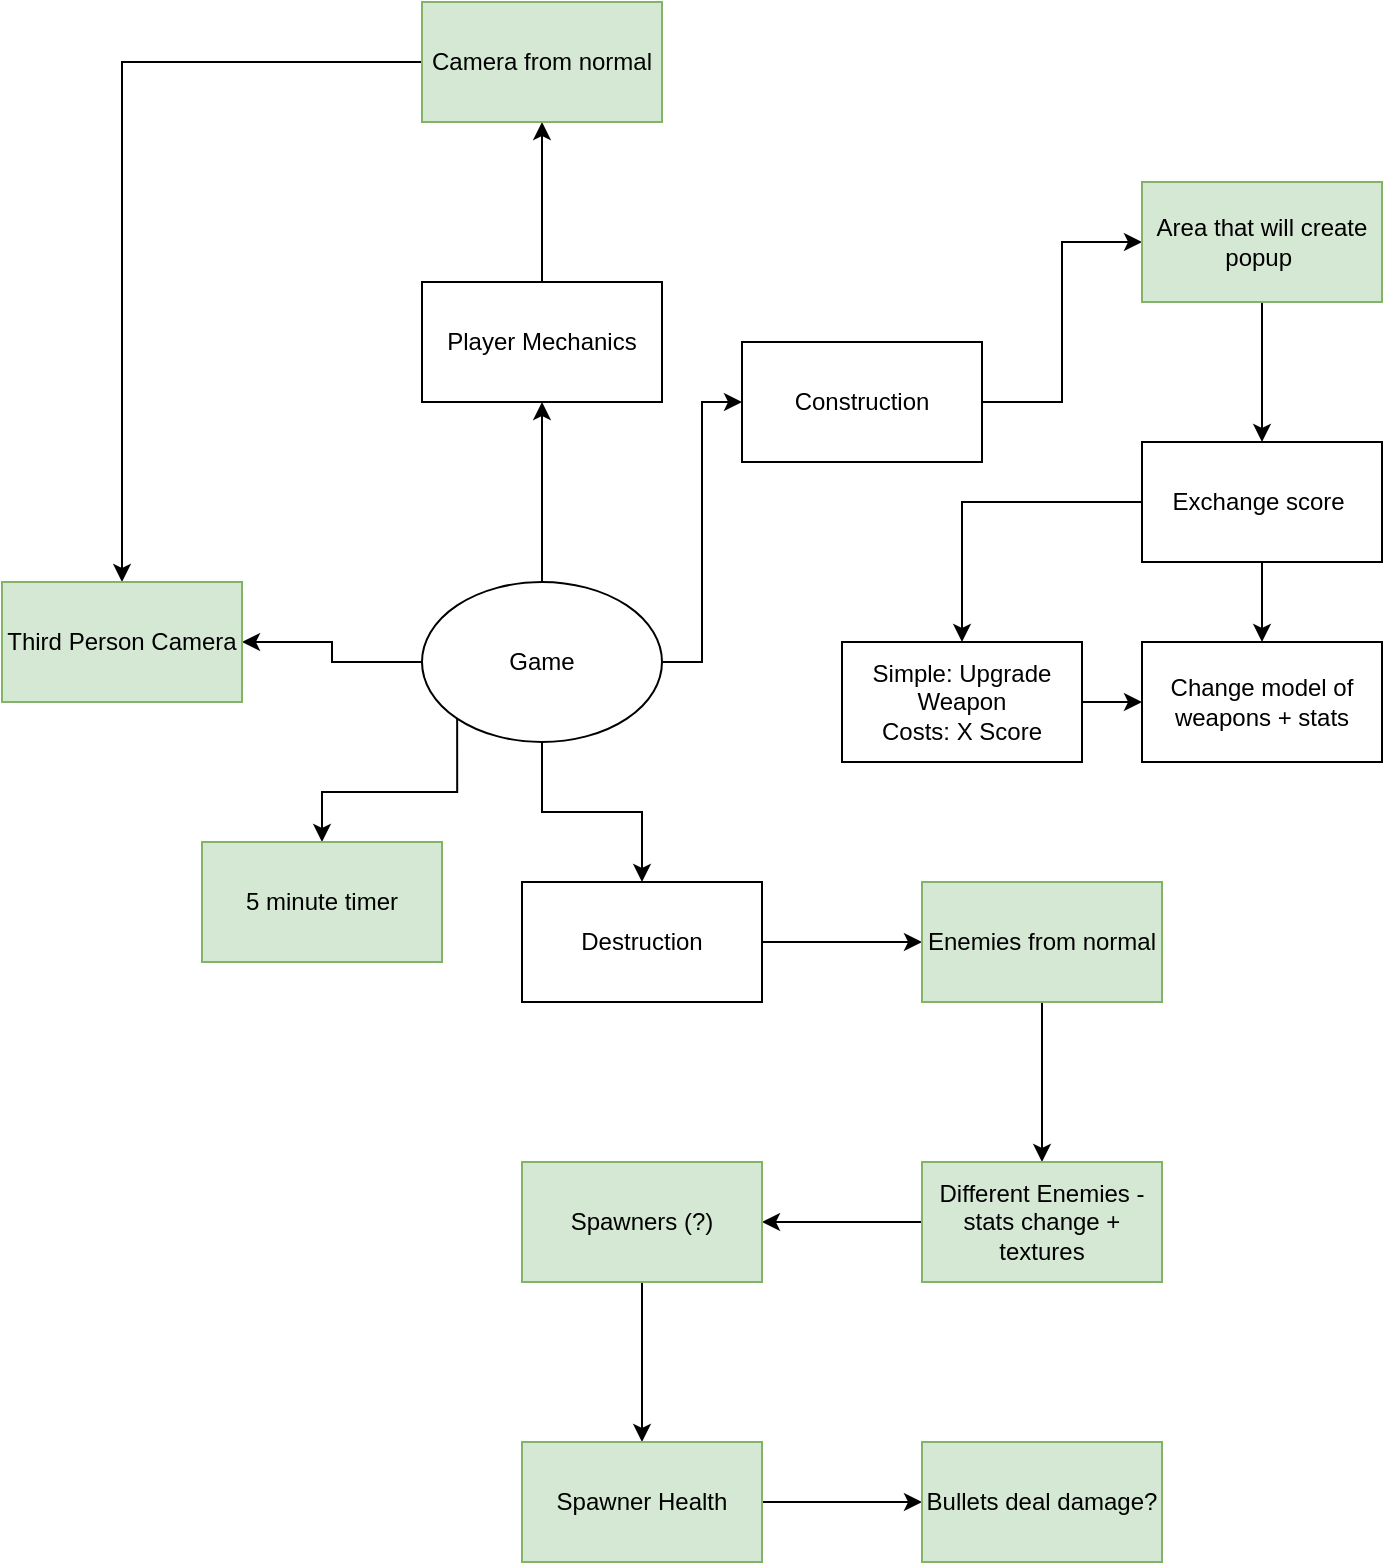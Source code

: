 <mxfile version="20.8.16" type="device"><diagram id="kcmYx8jYG1bQjOmmWPQF" name="Page-1"><mxGraphModel dx="1137" dy="614" grid="1" gridSize="10" guides="1" tooltips="1" connect="1" arrows="1" fold="1" page="1" pageScale="1" pageWidth="827" pageHeight="1169" math="0" shadow="0"><root><mxCell id="0"/><mxCell id="1" parent="0"/><mxCell id="ULhdNvaB751RERzAlYHW-3" value="" style="edgeStyle=orthogonalEdgeStyle;rounded=0;orthogonalLoop=1;jettySize=auto;html=1;" parent="1" source="ULhdNvaB751RERzAlYHW-1" target="ULhdNvaB751RERzAlYHW-2" edge="1"><mxGeometry relative="1" as="geometry"/></mxCell><mxCell id="ULhdNvaB751RERzAlYHW-8" style="edgeStyle=orthogonalEdgeStyle;rounded=0;orthogonalLoop=1;jettySize=auto;html=1;entryX=0;entryY=0.5;entryDx=0;entryDy=0;" parent="1" source="ULhdNvaB751RERzAlYHW-1" target="ULhdNvaB751RERzAlYHW-7" edge="1"><mxGeometry relative="1" as="geometry"/></mxCell><mxCell id="ULhdNvaB751RERzAlYHW-12" style="edgeStyle=orthogonalEdgeStyle;rounded=0;orthogonalLoop=1;jettySize=auto;html=1;entryX=0.5;entryY=0;entryDx=0;entryDy=0;" parent="1" source="ULhdNvaB751RERzAlYHW-1" target="ULhdNvaB751RERzAlYHW-11" edge="1"><mxGeometry relative="1" as="geometry"/></mxCell><mxCell id="ULhdNvaB751RERzAlYHW-20" style="edgeStyle=orthogonalEdgeStyle;rounded=0;orthogonalLoop=1;jettySize=auto;html=1;" parent="1" source="ULhdNvaB751RERzAlYHW-1" target="ULhdNvaB751RERzAlYHW-19" edge="1"><mxGeometry relative="1" as="geometry"/></mxCell><mxCell id="4uJZ2FgU7lcf-rftahWC-5" style="edgeStyle=orthogonalEdgeStyle;rounded=0;orthogonalLoop=1;jettySize=auto;html=1;exitX=0;exitY=1;exitDx=0;exitDy=0;entryX=0.5;entryY=0;entryDx=0;entryDy=0;" parent="1" source="ULhdNvaB751RERzAlYHW-1" target="4uJZ2FgU7lcf-rftahWC-6" edge="1"><mxGeometry relative="1" as="geometry"><mxPoint x="320" y="400" as="targetPoint"/></mxGeometry></mxCell><mxCell id="ULhdNvaB751RERzAlYHW-1" value="Game" style="ellipse;whiteSpace=wrap;html=1;" parent="1" vertex="1"><mxGeometry x="340" y="290" width="120" height="80" as="geometry"/></mxCell><mxCell id="ULhdNvaB751RERzAlYHW-5" value="" style="edgeStyle=orthogonalEdgeStyle;rounded=0;orthogonalLoop=1;jettySize=auto;html=1;" parent="1" source="ULhdNvaB751RERzAlYHW-2" target="ULhdNvaB751RERzAlYHW-4" edge="1"><mxGeometry relative="1" as="geometry"/></mxCell><mxCell id="ULhdNvaB751RERzAlYHW-2" value="Player Mechanics" style="whiteSpace=wrap;html=1;" parent="1" vertex="1"><mxGeometry x="340" y="140" width="120" height="60" as="geometry"/></mxCell><mxCell id="ULhdNvaB751RERzAlYHW-21" style="edgeStyle=orthogonalEdgeStyle;rounded=0;orthogonalLoop=1;jettySize=auto;html=1;entryX=0.5;entryY=0;entryDx=0;entryDy=0;" parent="1" source="ULhdNvaB751RERzAlYHW-4" target="ULhdNvaB751RERzAlYHW-19" edge="1"><mxGeometry relative="1" as="geometry"/></mxCell><mxCell id="ULhdNvaB751RERzAlYHW-4" value="Camera from normal" style="whiteSpace=wrap;html=1;fillColor=#d5e8d4;strokeColor=#82b366;" parent="1" vertex="1"><mxGeometry x="340" width="120" height="60" as="geometry"/></mxCell><mxCell id="us8nBm6nISJTEuSbVuPx-1" style="edgeStyle=orthogonalEdgeStyle;rounded=0;orthogonalLoop=1;jettySize=auto;html=1;entryX=0;entryY=0.5;entryDx=0;entryDy=0;" edge="1" parent="1" source="ULhdNvaB751RERzAlYHW-7" target="ULhdNvaB751RERzAlYHW-17"><mxGeometry relative="1" as="geometry"/></mxCell><mxCell id="ULhdNvaB751RERzAlYHW-7" value="Construction" style="whiteSpace=wrap;html=1;" parent="1" vertex="1"><mxGeometry x="500" y="170" width="120" height="60" as="geometry"/></mxCell><mxCell id="ULhdNvaB751RERzAlYHW-9" value="Change model of weapons + stats" style="whiteSpace=wrap;html=1;" parent="1" vertex="1"><mxGeometry x="700" y="320" width="120" height="60" as="geometry"/></mxCell><mxCell id="ULhdNvaB751RERzAlYHW-14" value="" style="edgeStyle=orthogonalEdgeStyle;rounded=0;orthogonalLoop=1;jettySize=auto;html=1;" parent="1" source="ULhdNvaB751RERzAlYHW-11" target="ULhdNvaB751RERzAlYHW-13" edge="1"><mxGeometry relative="1" as="geometry"/></mxCell><mxCell id="ULhdNvaB751RERzAlYHW-11" value="Destruction" style="whiteSpace=wrap;html=1;" parent="1" vertex="1"><mxGeometry x="390" y="440" width="120" height="60" as="geometry"/></mxCell><mxCell id="4uJZ2FgU7lcf-rftahWC-2" value="" style="edgeStyle=orthogonalEdgeStyle;rounded=0;orthogonalLoop=1;jettySize=auto;html=1;" parent="1" source="ULhdNvaB751RERzAlYHW-13" target="4uJZ2FgU7lcf-rftahWC-1" edge="1"><mxGeometry relative="1" as="geometry"/></mxCell><mxCell id="ULhdNvaB751RERzAlYHW-13" value="Enemies from normal" style="whiteSpace=wrap;html=1;fillColor=#d5e8d4;strokeColor=#82b366;" parent="1" vertex="1"><mxGeometry x="590" y="440" width="120" height="60" as="geometry"/></mxCell><mxCell id="us8nBm6nISJTEuSbVuPx-4" value="" style="edgeStyle=orthogonalEdgeStyle;rounded=0;orthogonalLoop=1;jettySize=auto;html=1;" edge="1" parent="1" source="ULhdNvaB751RERzAlYHW-15" target="ULhdNvaB751RERzAlYHW-9"><mxGeometry relative="1" as="geometry"/></mxCell><mxCell id="us8nBm6nISJTEuSbVuPx-6" value="" style="edgeStyle=orthogonalEdgeStyle;rounded=0;orthogonalLoop=1;jettySize=auto;html=1;" edge="1" parent="1" source="ULhdNvaB751RERzAlYHW-15" target="us8nBm6nISJTEuSbVuPx-5"><mxGeometry relative="1" as="geometry"/></mxCell><mxCell id="ULhdNvaB751RERzAlYHW-15" value="Exchange score&amp;nbsp;" style="whiteSpace=wrap;html=1;" parent="1" vertex="1"><mxGeometry x="700" y="220" width="120" height="60" as="geometry"/></mxCell><mxCell id="us8nBm6nISJTEuSbVuPx-2" style="edgeStyle=orthogonalEdgeStyle;rounded=0;orthogonalLoop=1;jettySize=auto;html=1;entryX=0.5;entryY=0;entryDx=0;entryDy=0;" edge="1" parent="1" source="ULhdNvaB751RERzAlYHW-17" target="ULhdNvaB751RERzAlYHW-15"><mxGeometry relative="1" as="geometry"/></mxCell><mxCell id="ULhdNvaB751RERzAlYHW-17" value="Area that will create popup&amp;nbsp;" style="whiteSpace=wrap;html=1;fillColor=#d5e8d4;strokeColor=#82b366;" parent="1" vertex="1"><mxGeometry x="700" y="90" width="120" height="60" as="geometry"/></mxCell><mxCell id="ULhdNvaB751RERzAlYHW-19" value="Third Person Camera" style="whiteSpace=wrap;html=1;fillColor=#d5e8d4;strokeColor=#82b366;" parent="1" vertex="1"><mxGeometry x="130" y="290" width="120" height="60" as="geometry"/></mxCell><mxCell id="4uJZ2FgU7lcf-rftahWC-4" value="" style="edgeStyle=orthogonalEdgeStyle;rounded=0;orthogonalLoop=1;jettySize=auto;html=1;" parent="1" source="4uJZ2FgU7lcf-rftahWC-1" target="4uJZ2FgU7lcf-rftahWC-3" edge="1"><mxGeometry relative="1" as="geometry"/></mxCell><mxCell id="4uJZ2FgU7lcf-rftahWC-1" value="Different Enemies - stats change + textures" style="whiteSpace=wrap;html=1;fillColor=#d5e8d4;strokeColor=#82b366;" parent="1" vertex="1"><mxGeometry x="590" y="580" width="120" height="60" as="geometry"/></mxCell><mxCell id="e74grRh_xHbZjY2ylueN-2" value="" style="edgeStyle=orthogonalEdgeStyle;rounded=0;orthogonalLoop=1;jettySize=auto;html=1;" parent="1" source="4uJZ2FgU7lcf-rftahWC-3" target="e74grRh_xHbZjY2ylueN-1" edge="1"><mxGeometry relative="1" as="geometry"/></mxCell><mxCell id="4uJZ2FgU7lcf-rftahWC-3" value="Spawners (?)" style="whiteSpace=wrap;html=1;fillColor=#d5e8d4;strokeColor=#82b366;" parent="1" vertex="1"><mxGeometry x="390" y="580" width="120" height="60" as="geometry"/></mxCell><mxCell id="4uJZ2FgU7lcf-rftahWC-6" value="5 minute timer" style="rounded=0;whiteSpace=wrap;html=1;fillColor=#d5e8d4;strokeColor=#82b366;" parent="1" vertex="1"><mxGeometry x="230" y="420" width="120" height="60" as="geometry"/></mxCell><mxCell id="e74grRh_xHbZjY2ylueN-4" value="" style="edgeStyle=orthogonalEdgeStyle;rounded=0;orthogonalLoop=1;jettySize=auto;html=1;" parent="1" source="e74grRh_xHbZjY2ylueN-1" target="e74grRh_xHbZjY2ylueN-3" edge="1"><mxGeometry relative="1" as="geometry"/></mxCell><mxCell id="e74grRh_xHbZjY2ylueN-1" value="Spawner Health" style="whiteSpace=wrap;html=1;fillColor=#d5e8d4;strokeColor=#82b366;" parent="1" vertex="1"><mxGeometry x="390" y="720" width="120" height="60" as="geometry"/></mxCell><mxCell id="e74grRh_xHbZjY2ylueN-3" value="Bullets deal damage?" style="whiteSpace=wrap;html=1;fillColor=#d5e8d4;strokeColor=#82b366;" parent="1" vertex="1"><mxGeometry x="590" y="720" width="120" height="60" as="geometry"/></mxCell><mxCell id="us8nBm6nISJTEuSbVuPx-7" value="" style="edgeStyle=orthogonalEdgeStyle;rounded=0;orthogonalLoop=1;jettySize=auto;html=1;" edge="1" parent="1" source="us8nBm6nISJTEuSbVuPx-5" target="ULhdNvaB751RERzAlYHW-9"><mxGeometry relative="1" as="geometry"/></mxCell><mxCell id="us8nBm6nISJTEuSbVuPx-5" value="Simple: Upgrade Weapon&lt;br&gt;Costs: X Score" style="whiteSpace=wrap;html=1;" vertex="1" parent="1"><mxGeometry x="550" y="320" width="120" height="60" as="geometry"/></mxCell></root></mxGraphModel></diagram></mxfile>